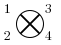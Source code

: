 ```plantuml
@startlatex
\sideset{^1_2}{^3_4}\bigotimes
@endlatex
```,```plantuml
@startlatex
E=mc^2
@endlatex
```